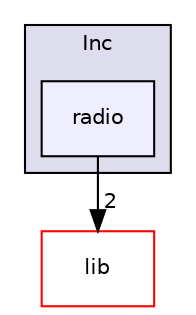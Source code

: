digraph "/home/developer/robocup-firmware/robot/control/Inc/radio" {
  compound=true
  node [ fontsize="10", fontname="Helvetica"];
  edge [ labelfontsize="10", labelfontname="Helvetica"];
  subgraph clusterdir_fd52124c4ca61b3c99db413ceca9f983 {
    graph [ bgcolor="#ddddee", pencolor="black", label="Inc" fontname="Helvetica", fontsize="10", URL="dir_fd52124c4ca61b3c99db413ceca9f983.html"]
  dir_158341ba859a9e010f791bf02f61fbdf [shape=box, label="radio", style="filled", fillcolor="#eeeeff", pencolor="black", URL="dir_158341ba859a9e010f791bf02f61fbdf.html"];
  }
  dir_bce75092e74c8e5afefc19c24a06f395 [shape=box label="lib" fillcolor="white" style="filled" color="red" URL="dir_bce75092e74c8e5afefc19c24a06f395.html"];
  dir_158341ba859a9e010f791bf02f61fbdf->dir_bce75092e74c8e5afefc19c24a06f395 [headlabel="2", labeldistance=1.5 headhref="dir_000007_000013.html"];
}
